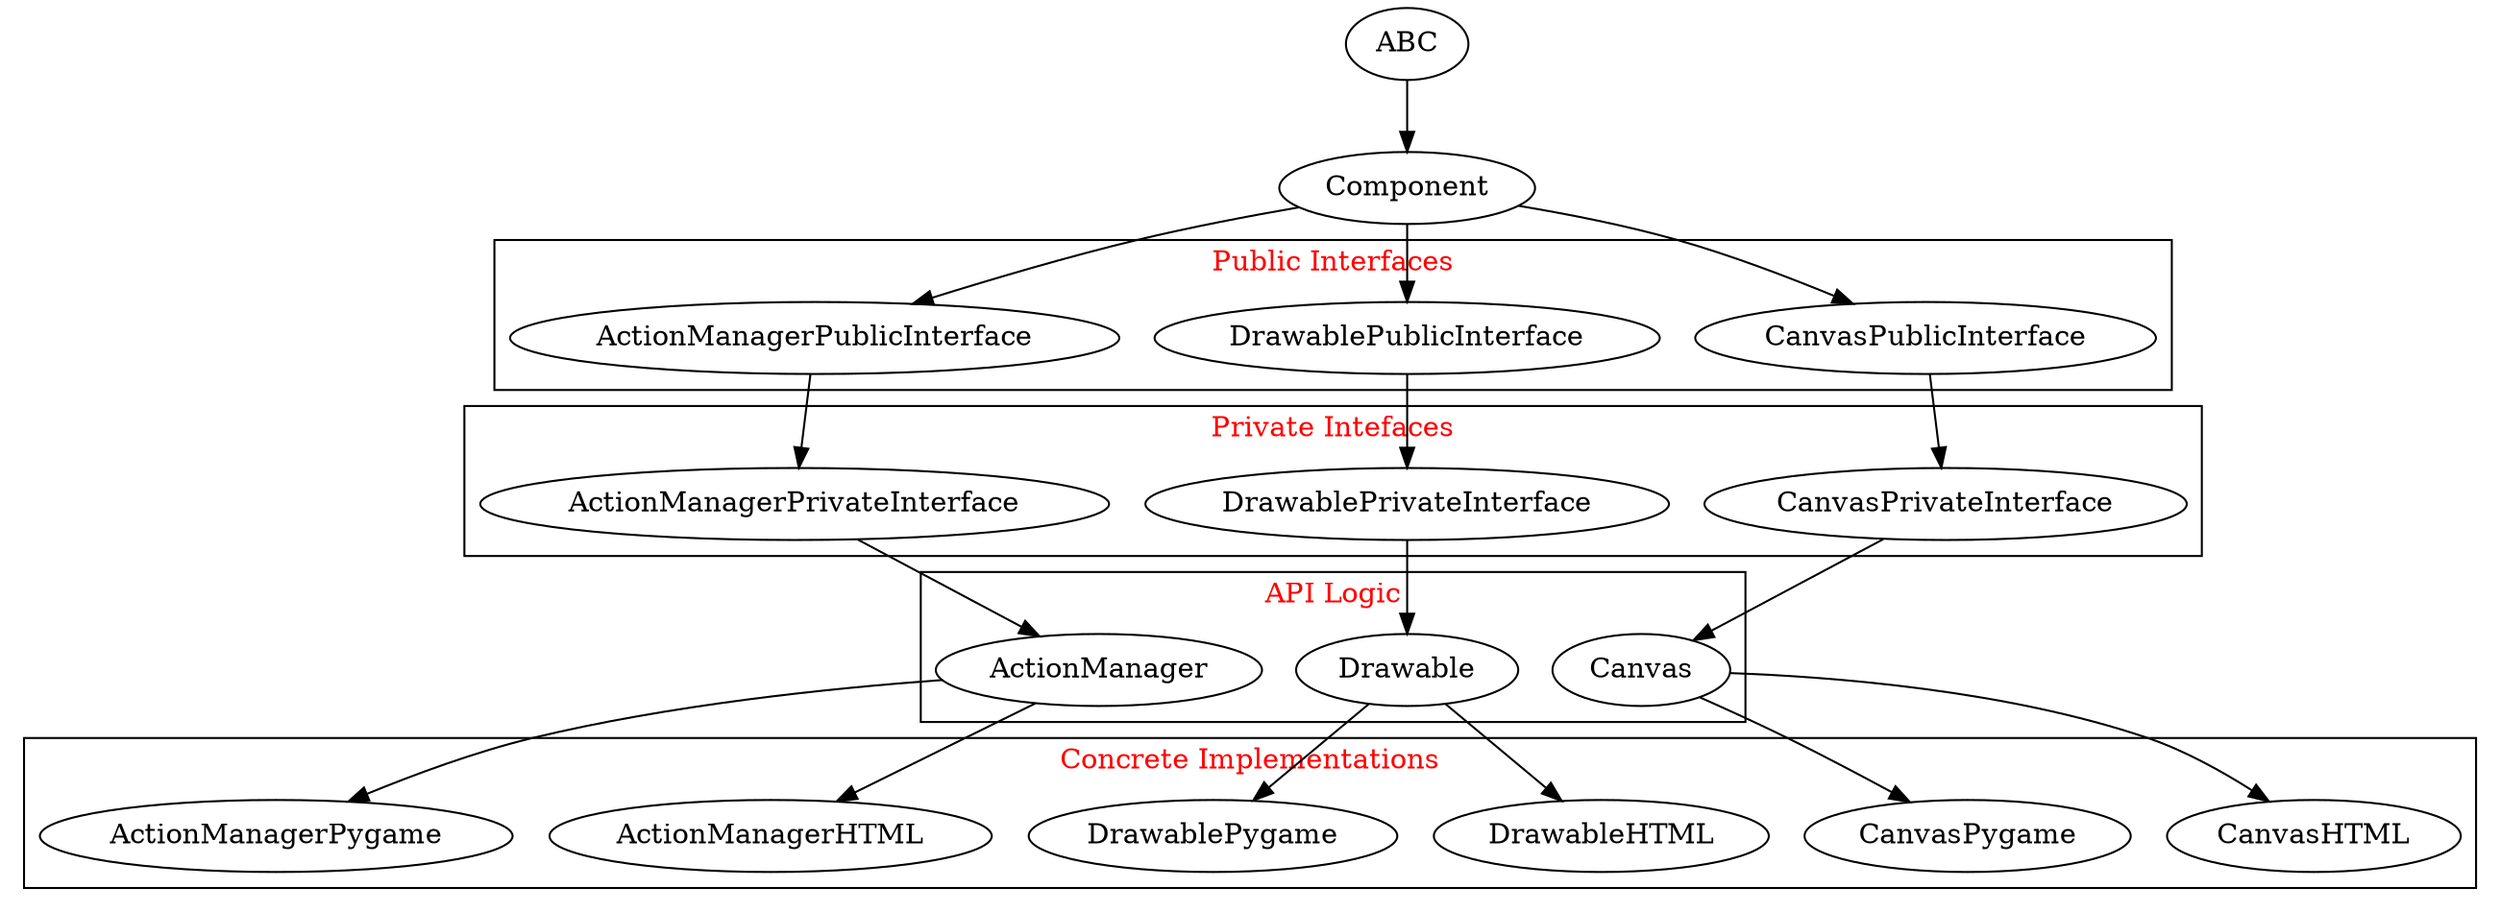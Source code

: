 digraph {
    ABC -> Component

    subgraph cluster_l1 {
        fontcolor=red;
        label = "Public Interfaces";
        CanvasPublicInterface
        DrawablePublicInterface
        ActionManagerPublicInterface
    }

    Component -> CanvasPublicInterface
    Component -> DrawablePublicInterface
    Component -> ActionManagerPublicInterface

    subgraph cluster_l2 {
        fontcolor=red;
        label =  "Private Intefaces";
        CanvasPrivateInterface
        DrawablePrivateInterface
        ActionManagerPrivateInterface
    }
    CanvasPublicInterface -> CanvasPrivateInterface
    DrawablePublicInterface -> DrawablePrivateInterface
    ActionManagerPublicInterface -> ActionManagerPrivateInterface

    subgraph cluster_l3{
        fontcolor=red;
        label="API Logic";
        Canvas
        Drawable
        ActionManager
    }

    CanvasPrivateInterface -> Canvas
    DrawablePrivateInterface -> Drawable
    ActionManagerPrivateInterface -> ActionManager

     subgraph cluster_l4{
        fontcolor=red;
        label = "Concrete Implementations";
        CanvasHTML
        CanvasPygame
        DrawableHTML
        DrawablePygame
        ActionManagerHTML
        ActionManagerPygame
    }
    Canvas -> CanvasHTML
    Canvas -> CanvasPygame
    Drawable -> DrawableHTML
    Drawable -> DrawablePygame
    ActionManager -> ActionManagerHTML
    ActionManager-> ActionManagerPygame

}